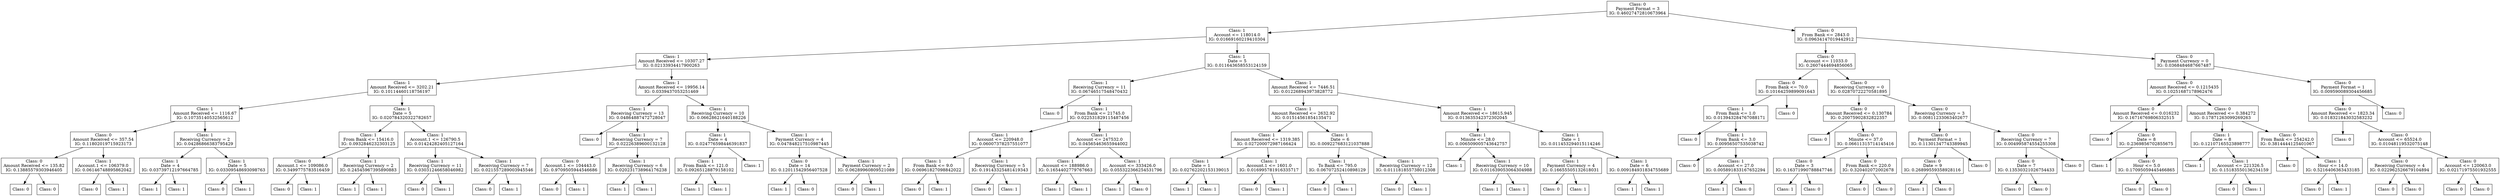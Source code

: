 digraph DecisionTree {
	rankdir=TD;
	node [shape=box];
	2436260761936 [label="Class: 0
Payment Format = 3
IG: 0.46027472810673964"];
	2428922430416 [label="Class: 1
Account <= 118014.0
IG: 0.01669160219410304"];
	2436260761936 -> 2428922430416;
	2428922440640 [label="Class: 1
Amount Received <= 10307.27
IG: 0.02133934417900263"];
	2428922430416 -> 2428922440640;
	2428922433536 [label="Class: 1
Amount Received <= 3202.21
IG: 0.10114460118756197"];
	2428922440640 -> 2428922433536;
	2428917578192 [label="Class: 1
Amount Received <= 1116.67
IG: 0.10735140532565612"];
	2428922433536 -> 2428917578192;
	2428917575984 [label="Class: 0
Amount Received <= 357.54
IG: 0.11802019715923173"];
	2428917578192 -> 2428917575984;
	2428917578912 [label="Class: 0
Amount Received <= 135.82
IG: 0.13885579303946405"];
	2428917575984 -> 2428917578912;
	2428917579728 [label="Class: 0
"];
	2428917578912 -> 2428917579728;
	2428917566624 [label="Class: 0
"];
	2428917578912 -> 2428917566624;
	2428917577520 [label="Class: 1
Account.1 <= 106379.0
IG: 0.06146748895862042"];
	2428917575984 -> 2428917577520;
	2428917578240 [label="Class: 0
"];
	2428917577520 -> 2428917578240;
	2428917574784 [label="Class: 1
"];
	2428917577520 -> 2428917574784;
	2428917575456 [label="Class: 1
Receiving Currency = 2
IG: 0.04286866383795429"];
	2428917578192 -> 2428917575456;
	2428917573248 [label="Class: 1
Date = 4
IG: 0.03739712197664785"];
	2428917575456 -> 2428917573248;
	2428917578816 [label="Class: 1
"];
	2428917573248 -> 2428917578816;
	2428917563936 [label="Class: 1
"];
	2428917573248 -> 2428917563936;
	2428917576416 [label="Class: 1
Date = 5
IG: 0.03309548693098763"];
	2428917575456 -> 2428917576416;
	2428917572672 [label="Class: 0
"];
	2428917576416 -> 2428917572672;
	2428917576896 [label="Class: 1
"];
	2428917576416 -> 2428917576896;
	2428917576512 [label="Class: 1
Date = 5
IG: 0.020784320322782657"];
	2428922433536 -> 2428917576512;
	2428917574016 [label="Class: 1
From Bank <= 15416.0
IG: 0.0932846232303125"];
	2428917576512 -> 2428917574016;
	2428917571616 [label="Class: 0
Account.1 <= 109086.0
IG: 0.3499775783516459"];
	2428917574016 -> 2428917571616;
	2428917563648 [label="Class: 0
"];
	2428917571616 -> 2428917563648;
	2428917573872 [label="Class: 1
"];
	2428917571616 -> 2428917573872;
	2428917576848 [label="Class: 1
Receiving Currency = 2
IG: 0.24545967395890883"];
	2428917574016 -> 2428917576848;
	2428917569648 [label="Class: 1
"];
	2428917576848 -> 2428917569648;
	2428917576560 [label="Class: 1
"];
	2428917576848 -> 2428917576560;
	2428917570896 [label="Class: 1
Account.1 <= 126790.5
IG: 0.01424282405127164"];
	2428917576512 -> 2428917570896;
	2428917569264 [label="Class: 1
Receiving Currency = 11
IG: 0.03031246658046982"];
	2428917570896 -> 2428917569264;
	2428917575792 [label="Class: 0
"];
	2428917569264 -> 2428917575792;
	2428917566768 [label="Class: 1
"];
	2428917569264 -> 2428917566768;
	2428917571088 [label="Class: 1
Receiving Currency = 7
IG: 0.021557289003945546"];
	2428917570896 -> 2428917571088;
	2428917569504 [label="Class: 0
"];
	2428917571088 -> 2428917569504;
	2428917577904 [label="Class: 1
"];
	2428917571088 -> 2428917577904;
	2428922442704 [label="Class: 1
Amount Received <= 19956.14
IG: 0.0339437053251469"];
	2428922440640 -> 2428922442704;
	2428917563792 [label="Class: 1
Receiving Currency = 13
IG: 0.04864887472728047"];
	2428922442704 -> 2428917563792;
	2428917567152 [label="Class: 0
"];
	2428917563792 -> 2428917567152;
	2428917570608 [label="Class: 1
Receiving Currency = 7
IG: 0.02226389600132128"];
	2428917563792 -> 2428917570608;
	2436260761648 [label="Class: 0
Account.1 <= 104443.0
IG: 0.9709505944546686"];
	2428917570608 -> 2436260761648;
	2436260769712 [label="Class: 0
"];
	2436260761648 -> 2436260769712;
	2436260763088 [label="Class: 1
"];
	2436260761648 -> 2436260763088;
	2436260763472 [label="Class: 1
Receiving Currency = 6
IG: 0.020231738964176238"];
	2428917570608 -> 2436260763472;
	2436260772544 [label="Class: 1
"];
	2436260763472 -> 2436260772544;
	2436260757952 [label="Class: 1
"];
	2436260763472 -> 2436260757952;
	2428917572336 [label="Class: 1
Receiving Currency = 10
IG: 0.06628621640188226"];
	2428922442704 -> 2428917572336;
	2436260757856 [label="Class: 1
Date = 4
IG: 0.024776598446391837"];
	2428917572336 -> 2436260757856;
	2436260766208 [label="Class: 1
From Bank <= 121.0
IG: 0.09265128879158102"];
	2436260757856 -> 2436260766208;
	2428917568256 [label="Class: 1
"];
	2436260766208 -> 2428917568256;
	2428917569312 [label="Class: 1
"];
	2436260766208 -> 2428917569312;
	2436260758912 [label="Class: 1
"];
	2436260757856 -> 2436260758912;
	2436260763952 [label="Class: 1
Payment Currency = 4
IG: 0.047848217510987445"];
	2428917572336 -> 2436260763952;
	2428917563840 [label="Class: 0
Date = 14
IG: 0.12011542956407528"];
	2436260763952 -> 2428917563840;
	2428917572528 [label="Class: 1
"];
	2428917563840 -> 2428917572528;
	2428922432000 [label="Class: 0
"];
	2428917563840 -> 2428922432000;
	2428917578000 [label="Class: 1
Payment Currency = 2
IG: 0.06289960809521089"];
	2436260763952 -> 2428917578000;
	2428917572720 [label="Class: 0
"];
	2428917578000 -> 2428917572720;
	2428922433584 [label="Class: 1
"];
	2428917578000 -> 2428922433584;
	2428922442752 [label="Class: 1
Date = 5
IG: 0.011643658553124159"];
	2428922430416 -> 2428922442752;
	2428922433104 [label="Class: 1
Receiving Currency = 11
IG: 0.06746517548470432"];
	2428922442752 -> 2428922433104;
	2428922429648 [label="Class: 0
"];
	2428922433104 -> 2428922429648;
	2428922437568 [label="Class: 1
From Bank <= 21745.0
IG: 0.022531829115487456"];
	2428922433104 -> 2428922437568;
	2428922439728 [label="Class: 1
Account <= 220948.0
IG: 0.06007378257551077"];
	2428922437568 -> 2428922439728;
	2428922429744 [label="Class: 1
From Bank <= 9.0
IG: 0.06961827098842022"];
	2428922439728 -> 2428922429744;
	2428922431328 [label="Class: 0
"];
	2428922429744 -> 2428922431328;
	2428922431136 [label="Class: 1
"];
	2428922429744 -> 2428922431136;
	2428922430560 [label="Class: 1
Receiving Currency = 5
IG: 0.19143325481419343"];
	2428922439728 -> 2428922430560;
	2428922440352 [label="Class: 0
"];
	2428922430560 -> 2428922440352;
	2428922434640 [label="Class: 1
"];
	2428922430560 -> 2428922434640;
	2428922440736 [label="Class: 1
Account <= 247532.0
IG: 0.04565463655944002"];
	2428922437568 -> 2428922440736;
	2428922433728 [label="Class: 1
Account <= 188986.0
IG: 0.1654402779767663"];
	2428922440736 -> 2428922433728;
	2428922429840 [label="Class: 1
"];
	2428922433728 -> 2428922429840;
	2428922434112 [label="Class: 1
"];
	2428922433728 -> 2428922434112;
	2428922438576 [label="Class: 1
Account <= 333426.0
IG: 0.055322366254531796"];
	2428922440736 -> 2428922438576;
	2428922429504 [label="Class: 1
"];
	2428922438576 -> 2428922429504;
	2428922435264 [label="Class: 0
"];
	2428922438576 -> 2428922435264;
	2428922433488 [label="Class: 1
Amount Received <= 7446.51
IG: 0.012268943973828772"];
	2428922442752 -> 2428922433488;
	2428922436512 [label="Class: 1
Amount Received <= 2632.92
IG: 0.01514561854135471"];
	2428922433488 -> 2428922436512;
	2428922435984 [label="Class: 1
Amount Received <= 1319.385
IG: 0.027200072987166424"];
	2428922436512 -> 2428922435984;
	2428922433440 [label="Class: 1
Date = 1
IG: 0.02762202153139015"];
	2428922435984 -> 2428922433440;
	2428922432336 [label="Class: 1
"];
	2428922433440 -> 2428922432336;
	2428922434592 [label="Class: 1
"];
	2428922433440 -> 2428922434592;
	2428922439872 [label="Class: 1
Account.1 <= 1601.0
IG: 0.016995781916335717"];
	2428922435984 -> 2428922439872;
	2428922432144 [label="Class: 0
"];
	2428922439872 -> 2428922432144;
	2428922434304 [label="Class: 1
"];
	2428922439872 -> 2428922434304;
	2428922431184 [label="Class: 1
Date = 6
IG: 0.009227683121037888"];
	2428922436512 -> 2428922431184;
	2428922429600 [label="Class: 1
To Bank <= 795.0
IG: 0.06707252410898129"];
	2428922431184 -> 2428922429600;
	2428922430704 [label="Class: 0
"];
	2428922429600 -> 2428922430704;
	2428922432432 [label="Class: 1
"];
	2428922429600 -> 2428922432432;
	2428922430800 [label="Class: 1
Receiving Currency = 12
IG: 0.011181855738012308"];
	2428922431184 -> 2428922430800;
	2428922431760 [label="Class: 0
"];
	2428922430800 -> 2428922431760;
	2428922438768 [label="Class: 1
"];
	2428922430800 -> 2428922438768;
	2428922434544 [label="Class: 1
Amount Received <= 18615.945
IG: 0.013635342372302045"];
	2428922433488 -> 2428922434544;
	2428922434160 [label="Class: 1
Minute <= 28.0
IG: 0.006509005743642757"];
	2428922434544 -> 2428922434160;
	2428922437712 [label="Class: 1
"];
	2428922434160 -> 2428922437712;
	2428922432768 [label="Class: 1
Receiving Currency = 10
IG: 0.011639053064304988"];
	2428922434160 -> 2428922432768;
	2431203521776 [label="Class: 1
"];
	2428922432768 -> 2431203521776;
	2431203520816 [label="Class: 1
"];
	2428922432768 -> 2431203520816;
	2428922435168 [label="Class: 1
Date = 1
IG: 0.011453294015114246"];
	2428922434544 -> 2428922435168;
	2431203520480 [label="Class: 1
Payment Currency = 4
IG: 0.16655505132618031"];
	2428922435168 -> 2431203520480;
	2431203522208 [label="Class: 0
"];
	2431203520480 -> 2431203522208;
	2431203519904 [label="Class: 1
"];
	2431203520480 -> 2431203519904;
	2431203510352 [label="Class: 1
Date = 6
IG: 0.009184931834755689"];
	2428922435168 -> 2431203510352;
	2431203511360 [label="Class: 1
"];
	2431203510352 -> 2431203511360;
	2431203523696 [label="Class: 1
"];
	2431203510352 -> 2431203523696;
	2428922443088 [label="Class: 0
From Bank <= 2843.0
IG: 0.09634147019442912"];
	2436260761936 -> 2428922443088;
	2431203508432 [label="Class: 0
Account <= 11033.0
IG: 0.2607444694856065"];
	2428922443088 -> 2431203508432;
	2431203519136 [label="Class: 0
From Bank <= 70.0
IG: 0.10164259899091643"];
	2431203508432 -> 2431203519136;
	2431203520960 [label="Class: 1
From Bank <= 1.0
IG: 0.013943284767088171"];
	2431203519136 -> 2431203520960;
	2428922438336 [label="Class: 0
"];
	2431203520960 -> 2428922438336;
	2428922431280 [label="Class: 1
From Bank <= 3.0
IG: 0.00956507535038742"];
	2431203520960 -> 2428922431280;
	2428922431952 [label="Class: 0
"];
	2428922431280 -> 2428922431952;
	2428922437520 [label="Class: 1
Account <= 27.0
IG: 0.005891833167652294"];
	2428922431280 -> 2428922437520;
	2428922435216 [label="Class: 1
"];
	2428922437520 -> 2428922435216;
	2428922437376 [label="Class: 0
"];
	2428922437520 -> 2428922437376;
	2431203522736 [label="Class: 0
"];
	2431203519136 -> 2431203522736;
	2431203518752 [label="Class: 0
Receiving Currency = 0
IG: 0.02870722270581895"];
	2431203508432 -> 2431203518752;
	2428922430992 [label="Class: 0
Amount Received <= 0.130784
IG: 0.20075902832822357"];
	2431203518752 -> 2428922430992;
	2431203320416 [label="Class: 0
"];
	2428922430992 -> 2431203320416;
	2431203327712 [label="Class: 0
Minute <= 37.0
IG: 0.06611315714145416"];
	2428922430992 -> 2431203327712;
	2431203325120 [label="Class: 0
Date = 3
IG: 0.16371990788847746"];
	2431203327712 -> 2431203325120;
	2431203325936 [label="Class: 1
"];
	2431203325120 -> 2431203325936;
	2431203326224 [label="Class: 0
"];
	2431203325120 -> 2431203326224;
	2431203325408 [label="Class: 0
From Bank <= 220.0
IG: 0.320402072002678"];
	2431203327712 -> 2431203325408;
	2431203322384 [label="Class: 0
"];
	2431203325408 -> 2431203322384;
	2431203324448 [label="Class: 0
"];
	2431203325408 -> 2431203324448;
	2428922437808 [label="Class: 0
Receiving Currency = 3
IG: 0.00811233063402677"];
	2431203518752 -> 2428922437808;
	2431203327856 [label="Class: 0
Payment Format = 1
IG: 0.11301347743389945"];
	2428922437808 -> 2431203327856;
	2431107607008 [label="Class: 0
Date = 9
IG: 0.26899559358928116"];
	2431203327856 -> 2431107607008;
	2431203315856 [label="Class: 1
"];
	2431107607008 -> 2431203315856;
	2431203316672 [label="Class: 0
"];
	2431107607008 -> 2431203316672;
	2431203314416 [label="Class: 0
"];
	2431203327856 -> 2431203314416;
	2431203312640 [label="Class: 0
Receiving Currency = 7
IG: 0.004995874554255308"];
	2428922437808 -> 2431203312640;
	2431203326272 [label="Class: 0
Date = 7
IG: 0.13530321026754433"];
	2431203312640 -> 2431203326272;
	2431203324304 [label="Class: 0
"];
	2431203326272 -> 2431203324304;
	2431203316144 [label="Class: 0
"];
	2431203326272 -> 2431203316144;
	2431203312256 [label="Class: 0
"];
	2431203312640 -> 2431203312256;
	2431203515488 [label="Class: 0
Payment Currency = 0
IG: 0.0368484687667487"];
	2428922443088 -> 2431203515488;
	2431203318688 [label="Class: 0
Amount Received <= 0.1215435
IG: 0.10251687178962476"];
	2431203515488 -> 2431203318688;
	2431203316912 [label="Class: 0
Amount Received <= 0.016232
IG: 0.16716769806332515"];
	2431203318688 -> 2431203316912;
	2431203327904 [label="Class: 0
"];
	2431203316912 -> 2431203327904;
	2431203319744 [label="Class: 0
Date = 8
IG: 0.2369856702855675"];
	2431203316912 -> 2431203319744;
	2431203324544 [label="Class: 1
"];
	2431203319744 -> 2431203324544;
	2431203326512 [label="Class: 0
Hour <= 5.0
IG: 0.17095059445466865"];
	2431203319744 -> 2431203326512;
	2431203317440 [label="Class: 0
"];
	2431203326512 -> 2431203317440;
	2431203324832 [label="Class: 0
"];
	2431203326512 -> 2431203324832;
	2431203326704 [label="Class: 0
Amount Received <= 0.384272
IG: 0.17871263099269263"];
	2431203318688 -> 2431203326704;
	2431203319360 [label="Class: 1
Date = 8
IG: 0.12107165523898777"];
	2431203326704 -> 2431203319360;
	2431203319168 [label="Class: 1
"];
	2431203319360 -> 2431203319168;
	2431203326560 [label="Class: 1
Account <= 221326.5
IG: 0.15183550136234159"];
	2431203319360 -> 2431203326560;
	2431203313504 [label="Class: 0
"];
	2431203326560 -> 2431203313504;
	2431203263968 [label="Class: 1
"];
	2431203326560 -> 2431203263968;
	2431203327472 [label="Class: 0
From Bank <= 254242.0
IG: 0.3814444125401067"];
	2431203326704 -> 2431203327472;
	2431203277792 [label="Class: 0
"];
	2431203327472 -> 2431203277792;
	2431203270688 [label="Class: 1
Hour <= 14.0
IG: 0.5216406363433185"];
	2431203327472 -> 2431203270688;
	2431203277456 [label="Class: 0
"];
	2431203270688 -> 2431203277456;
	2431203271504 [label="Class: 1
"];
	2431203270688 -> 2431203271504;
	2431203319456 [label="Class: 0
Payment Format = 1
IG: 0.009590089304456685"];
	2431203515488 -> 2431203319456;
	2431203275920 [label="Class: 0
Amount Received <= 1823.34
IG: 0.018321843032583232"];
	2431203319456 -> 2431203275920;
	2431203268720 [label="Class: 0
"];
	2431203275920 -> 2431203268720;
	2431203267088 [label="Class: 0
Account <= 65524.0
IG: 0.01048119532075148"];
	2431203275920 -> 2431203267088;
	2431203277408 [label="Class: 0
Receiving Currency = 4
IG: 0.022962526679104894"];
	2431203267088 -> 2431203277408;
	2431203265024 [label="Class: 0
"];
	2431203277408 -> 2431203265024;
	2431203278416 [label="Class: 0
"];
	2431203277408 -> 2431203278416;
	2431203277072 [label="Class: 0
Account <= 120063.0
IG: 0.02171975501932555"];
	2431203267088 -> 2431203277072;
	2431203266032 [label="Class: 0
"];
	2431203277072 -> 2431203266032;
	2431203272224 [label="Class: 0
"];
	2431203277072 -> 2431203272224;
	2431203263104 [label="Class: 0
"];
	2431203319456 -> 2431203263104;
}
